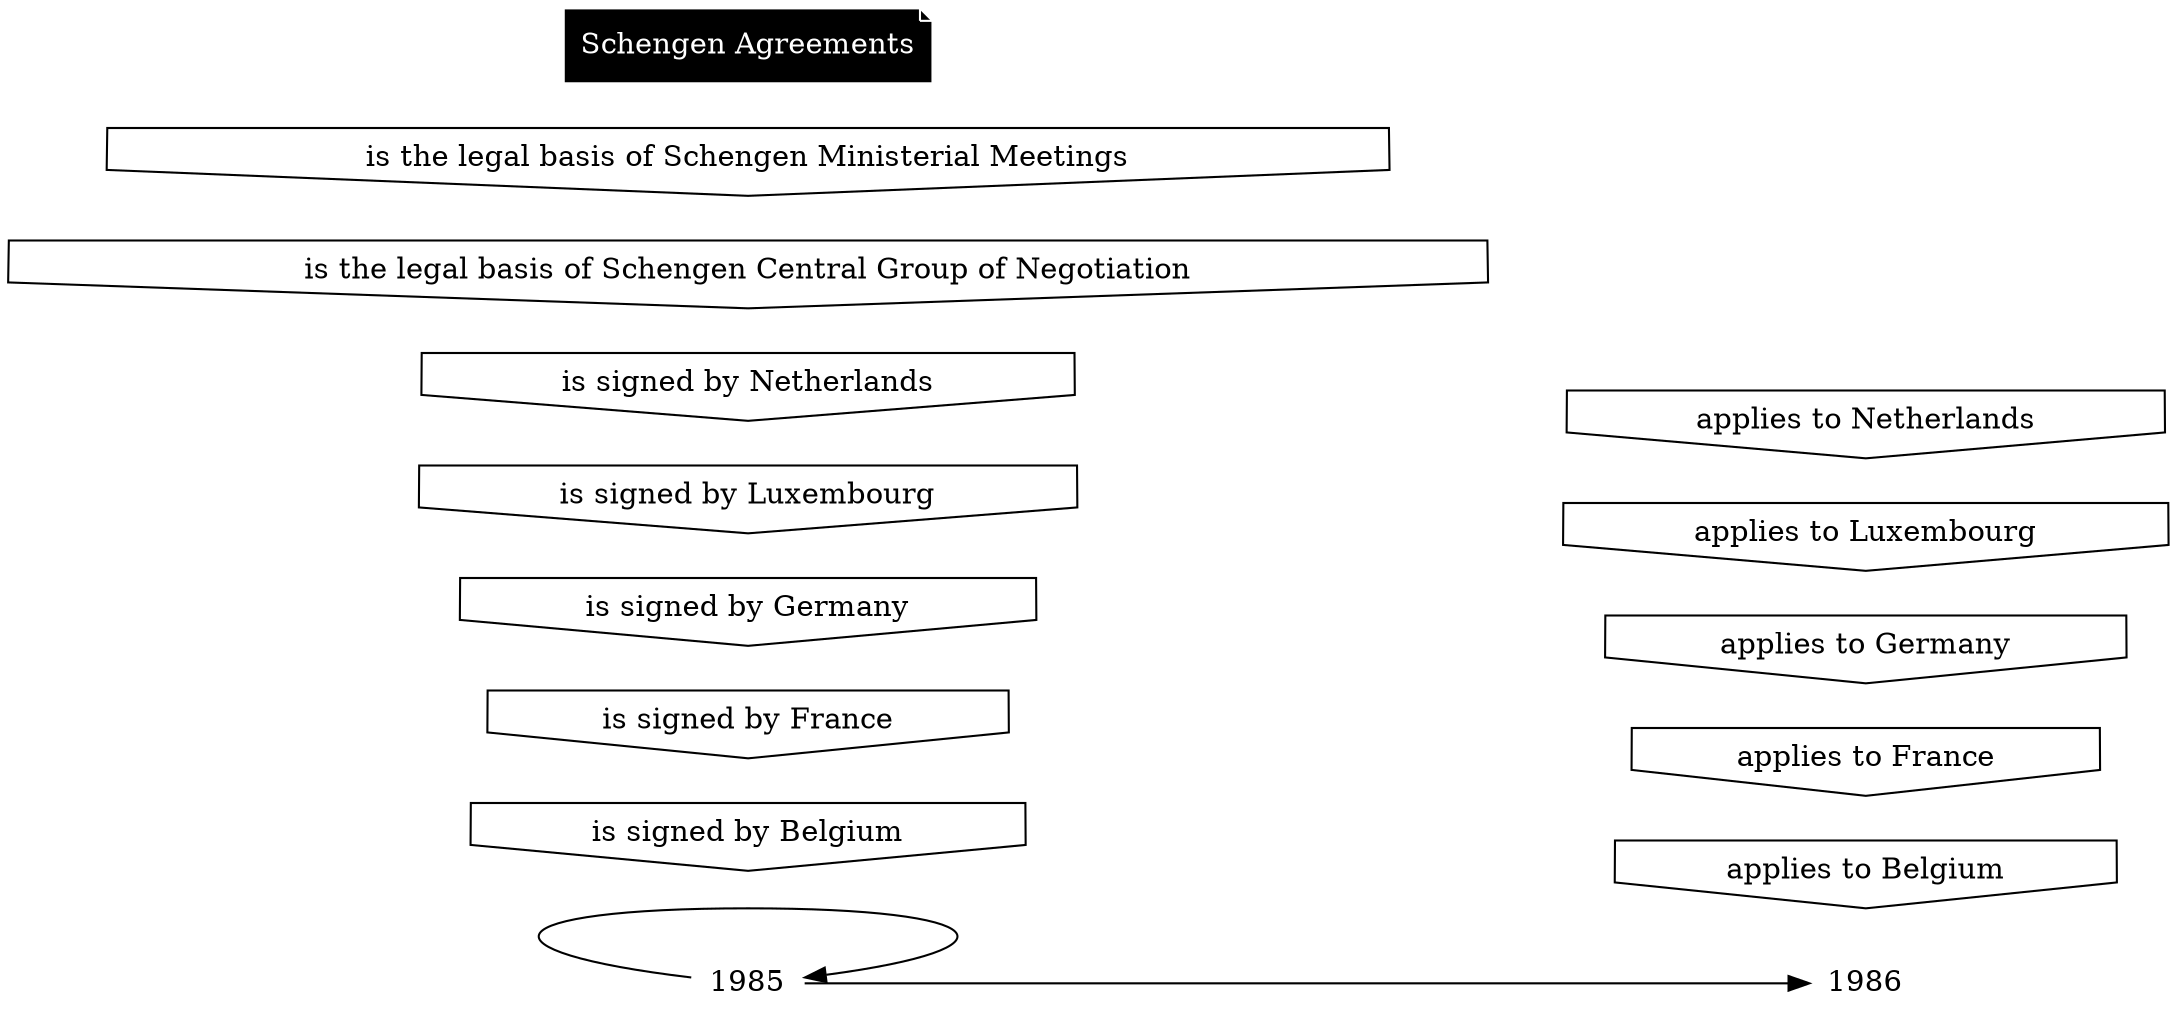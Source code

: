 digraph source {
  graph [ rankdir = LR ];
subgraph y_1985 {
  graph [ rank = same ];
  "1985" [ shape = plaintext ];
  "1146_1985" [ shape = invhouse, label = "is signed by Belgium" ];
  "1139_1985" [ shape = invhouse, label = "is signed by France" ];
  "1141_1985" [ shape = invhouse, label = "is signed by Germany" ];
  "1144_1985" [ shape = invhouse, label = "is signed by Luxembourg" ];
  "1148_1985" [ shape = invhouse, label = "is signed by Netherlands" ];
  "1150_1985" [ shape = invhouse, label = "is the legal basis of Schengen Central Group of Negotiation" ];
  "1151_1985" [ shape = invhouse, label = "is the legal basis of Schengen Ministerial Meetings" ];
}

subgraph y_1986 {
  graph [ rank = same ];
  "1986" [ shape = plaintext ];
  "1147_1986" [ shape = invhouse, label = "applies to Belgium" ];
  "1143_1986" [ shape = invhouse, label = "applies to France" ];
  "1142_1986" [ shape = invhouse, label = "applies to Germany" ];
  "1145_1986" [ shape = invhouse, label = "applies to Luxembourg" ];
  "1149_1986" [ shape = invhouse, label = "applies to Netherlands" ];
}

  "1002" [ shape = note, label = "Schengen Agreements", style = "filled", fillcolor = "black", color = "white", fontcolor = "white" ];
  "1985";
  "1986";
  "1985" -> "1985";
  "1985" -> "1986";
}
